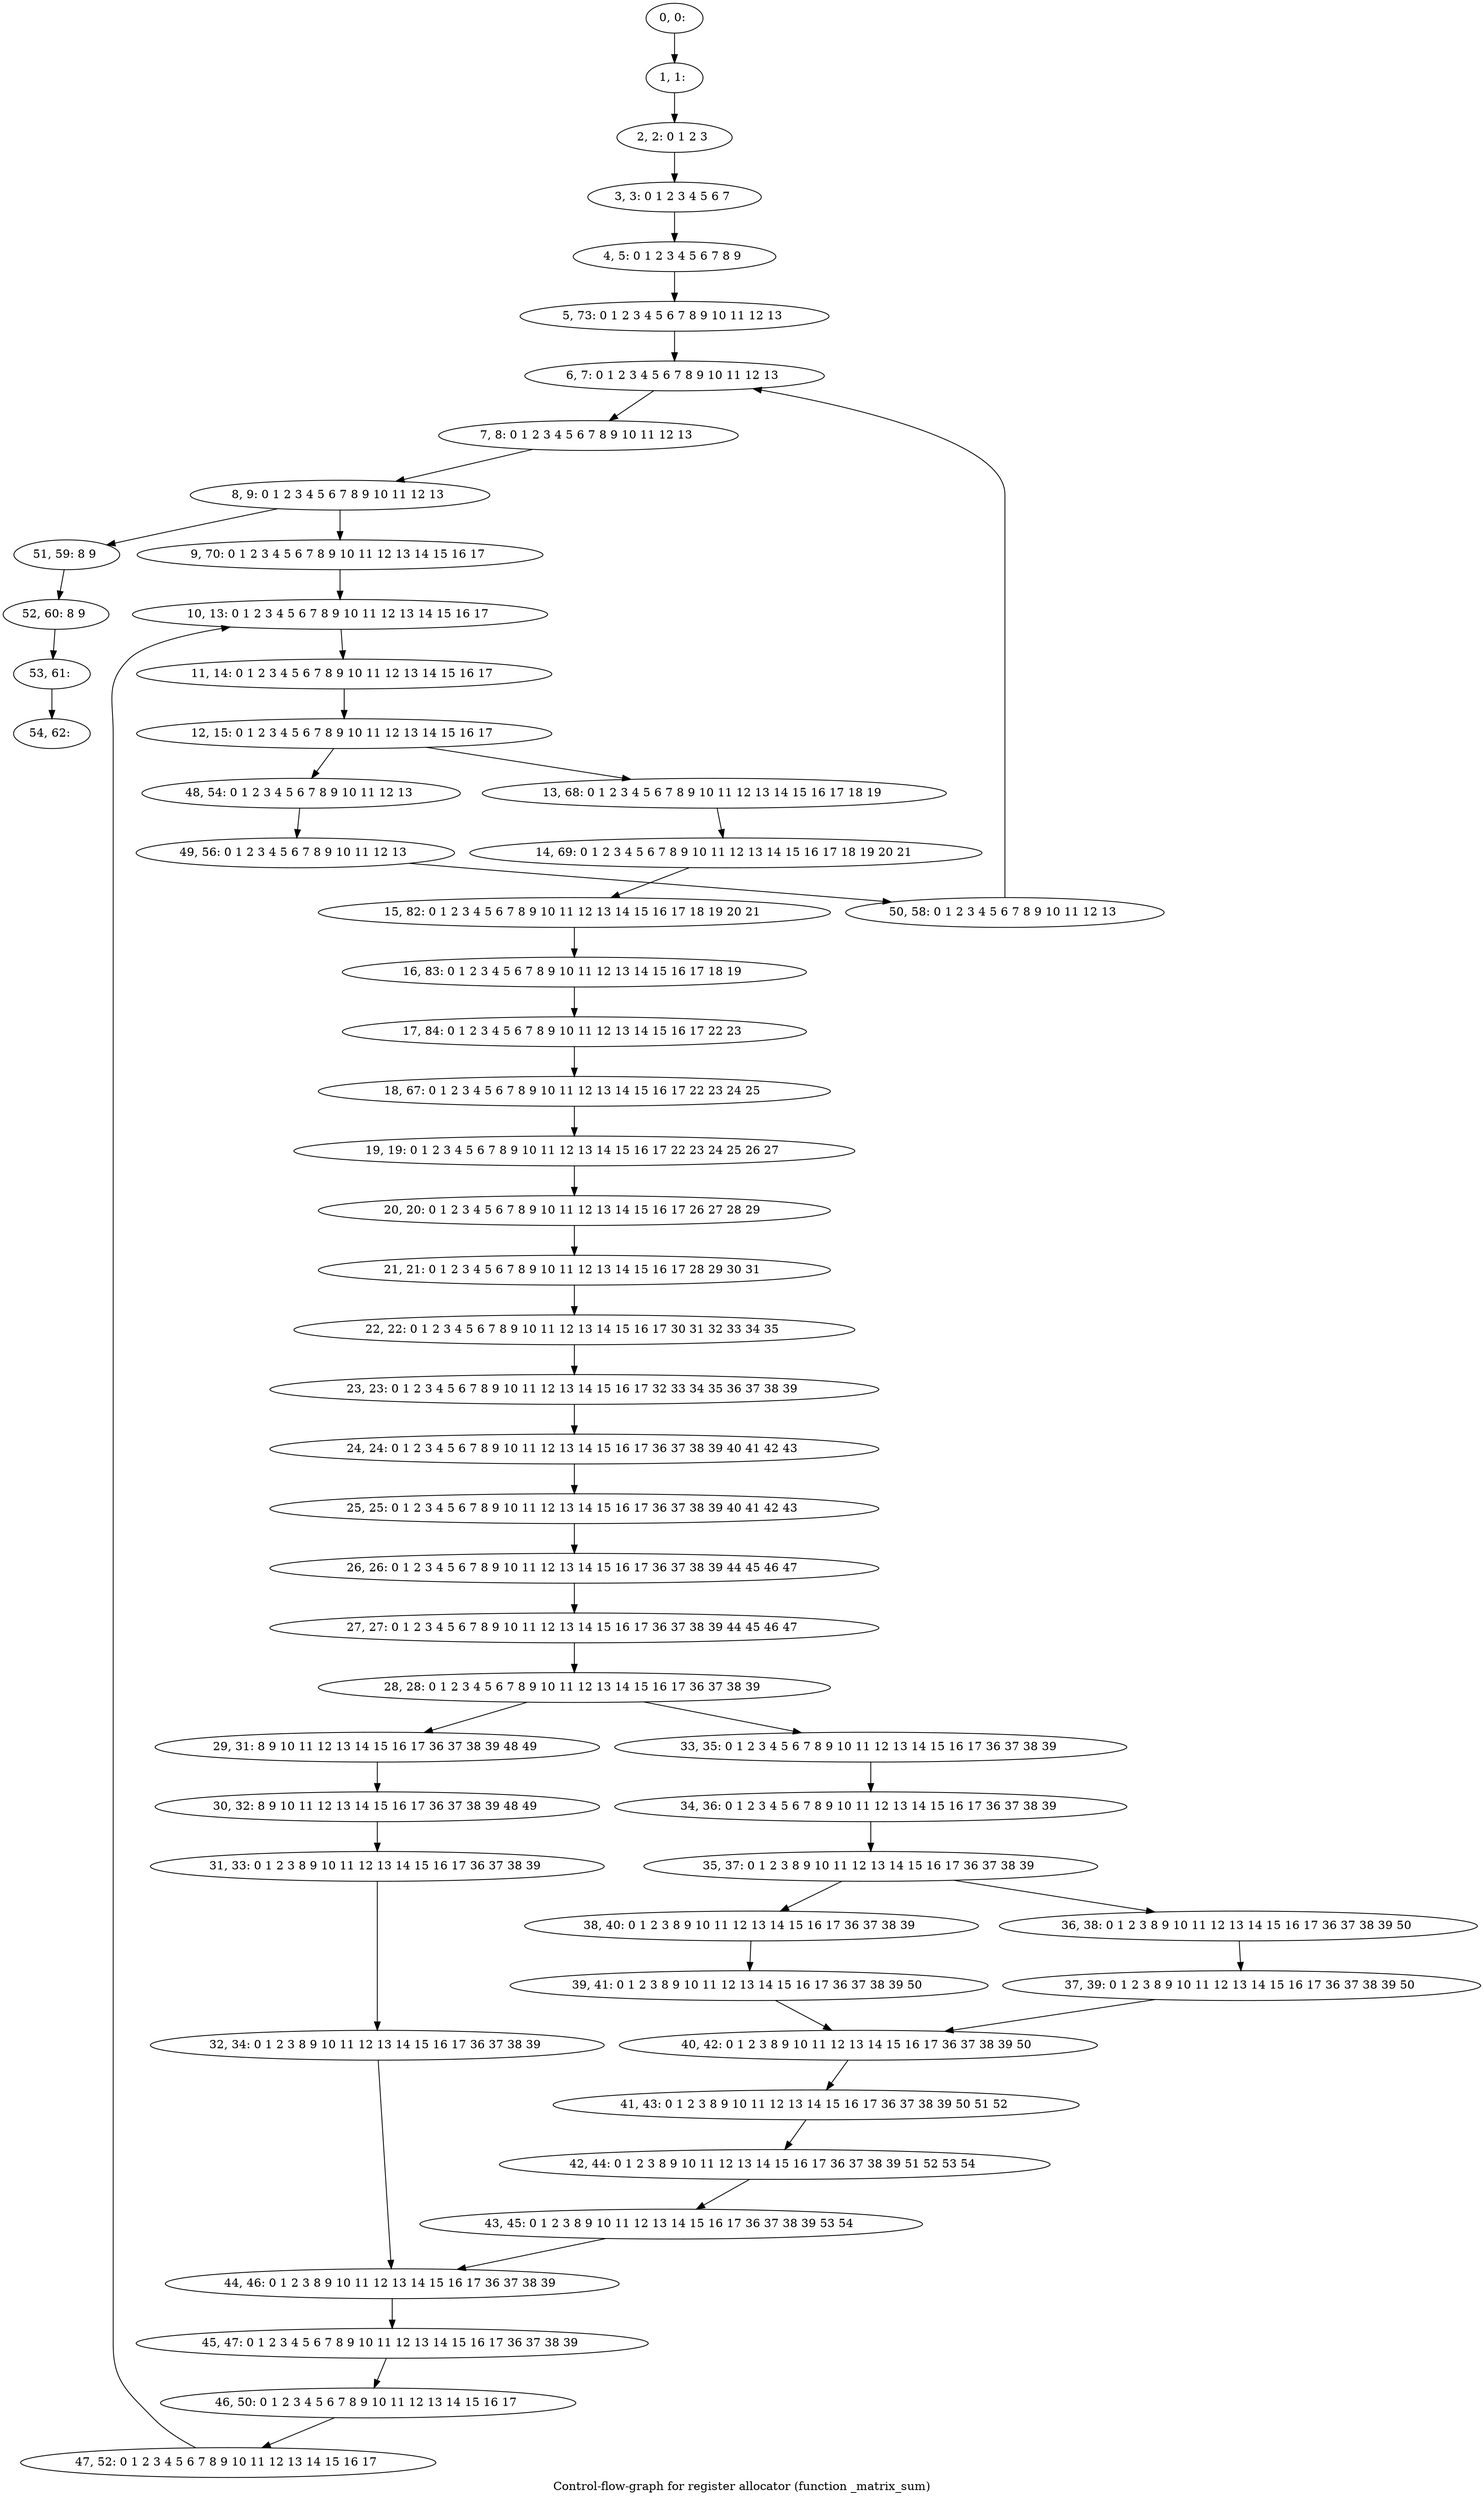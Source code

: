 digraph G {
graph [label="Control-flow-graph for register allocator (function _matrix_sum)"]
0[label="0, 0: "];
1[label="1, 1: "];
2[label="2, 2: 0 1 2 3 "];
3[label="3, 3: 0 1 2 3 4 5 6 7 "];
4[label="4, 5: 0 1 2 3 4 5 6 7 8 9 "];
5[label="5, 73: 0 1 2 3 4 5 6 7 8 9 10 11 12 13 "];
6[label="6, 7: 0 1 2 3 4 5 6 7 8 9 10 11 12 13 "];
7[label="7, 8: 0 1 2 3 4 5 6 7 8 9 10 11 12 13 "];
8[label="8, 9: 0 1 2 3 4 5 6 7 8 9 10 11 12 13 "];
9[label="9, 70: 0 1 2 3 4 5 6 7 8 9 10 11 12 13 14 15 16 17 "];
10[label="10, 13: 0 1 2 3 4 5 6 7 8 9 10 11 12 13 14 15 16 17 "];
11[label="11, 14: 0 1 2 3 4 5 6 7 8 9 10 11 12 13 14 15 16 17 "];
12[label="12, 15: 0 1 2 3 4 5 6 7 8 9 10 11 12 13 14 15 16 17 "];
13[label="13, 68: 0 1 2 3 4 5 6 7 8 9 10 11 12 13 14 15 16 17 18 19 "];
14[label="14, 69: 0 1 2 3 4 5 6 7 8 9 10 11 12 13 14 15 16 17 18 19 20 21 "];
15[label="15, 82: 0 1 2 3 4 5 6 7 8 9 10 11 12 13 14 15 16 17 18 19 20 21 "];
16[label="16, 83: 0 1 2 3 4 5 6 7 8 9 10 11 12 13 14 15 16 17 18 19 "];
17[label="17, 84: 0 1 2 3 4 5 6 7 8 9 10 11 12 13 14 15 16 17 22 23 "];
18[label="18, 67: 0 1 2 3 4 5 6 7 8 9 10 11 12 13 14 15 16 17 22 23 24 25 "];
19[label="19, 19: 0 1 2 3 4 5 6 7 8 9 10 11 12 13 14 15 16 17 22 23 24 25 26 27 "];
20[label="20, 20: 0 1 2 3 4 5 6 7 8 9 10 11 12 13 14 15 16 17 26 27 28 29 "];
21[label="21, 21: 0 1 2 3 4 5 6 7 8 9 10 11 12 13 14 15 16 17 28 29 30 31 "];
22[label="22, 22: 0 1 2 3 4 5 6 7 8 9 10 11 12 13 14 15 16 17 30 31 32 33 34 35 "];
23[label="23, 23: 0 1 2 3 4 5 6 7 8 9 10 11 12 13 14 15 16 17 32 33 34 35 36 37 38 39 "];
24[label="24, 24: 0 1 2 3 4 5 6 7 8 9 10 11 12 13 14 15 16 17 36 37 38 39 40 41 42 43 "];
25[label="25, 25: 0 1 2 3 4 5 6 7 8 9 10 11 12 13 14 15 16 17 36 37 38 39 40 41 42 43 "];
26[label="26, 26: 0 1 2 3 4 5 6 7 8 9 10 11 12 13 14 15 16 17 36 37 38 39 44 45 46 47 "];
27[label="27, 27: 0 1 2 3 4 5 6 7 8 9 10 11 12 13 14 15 16 17 36 37 38 39 44 45 46 47 "];
28[label="28, 28: 0 1 2 3 4 5 6 7 8 9 10 11 12 13 14 15 16 17 36 37 38 39 "];
29[label="29, 31: 8 9 10 11 12 13 14 15 16 17 36 37 38 39 48 49 "];
30[label="30, 32: 8 9 10 11 12 13 14 15 16 17 36 37 38 39 48 49 "];
31[label="31, 33: 0 1 2 3 8 9 10 11 12 13 14 15 16 17 36 37 38 39 "];
32[label="32, 34: 0 1 2 3 8 9 10 11 12 13 14 15 16 17 36 37 38 39 "];
33[label="33, 35: 0 1 2 3 4 5 6 7 8 9 10 11 12 13 14 15 16 17 36 37 38 39 "];
34[label="34, 36: 0 1 2 3 4 5 6 7 8 9 10 11 12 13 14 15 16 17 36 37 38 39 "];
35[label="35, 37: 0 1 2 3 8 9 10 11 12 13 14 15 16 17 36 37 38 39 "];
36[label="36, 38: 0 1 2 3 8 9 10 11 12 13 14 15 16 17 36 37 38 39 50 "];
37[label="37, 39: 0 1 2 3 8 9 10 11 12 13 14 15 16 17 36 37 38 39 50 "];
38[label="38, 40: 0 1 2 3 8 9 10 11 12 13 14 15 16 17 36 37 38 39 "];
39[label="39, 41: 0 1 2 3 8 9 10 11 12 13 14 15 16 17 36 37 38 39 50 "];
40[label="40, 42: 0 1 2 3 8 9 10 11 12 13 14 15 16 17 36 37 38 39 50 "];
41[label="41, 43: 0 1 2 3 8 9 10 11 12 13 14 15 16 17 36 37 38 39 50 51 52 "];
42[label="42, 44: 0 1 2 3 8 9 10 11 12 13 14 15 16 17 36 37 38 39 51 52 53 54 "];
43[label="43, 45: 0 1 2 3 8 9 10 11 12 13 14 15 16 17 36 37 38 39 53 54 "];
44[label="44, 46: 0 1 2 3 8 9 10 11 12 13 14 15 16 17 36 37 38 39 "];
45[label="45, 47: 0 1 2 3 4 5 6 7 8 9 10 11 12 13 14 15 16 17 36 37 38 39 "];
46[label="46, 50: 0 1 2 3 4 5 6 7 8 9 10 11 12 13 14 15 16 17 "];
47[label="47, 52: 0 1 2 3 4 5 6 7 8 9 10 11 12 13 14 15 16 17 "];
48[label="48, 54: 0 1 2 3 4 5 6 7 8 9 10 11 12 13 "];
49[label="49, 56: 0 1 2 3 4 5 6 7 8 9 10 11 12 13 "];
50[label="50, 58: 0 1 2 3 4 5 6 7 8 9 10 11 12 13 "];
51[label="51, 59: 8 9 "];
52[label="52, 60: 8 9 "];
53[label="53, 61: "];
54[label="54, 62: "];
0->1 ;
1->2 ;
2->3 ;
3->4 ;
4->5 ;
5->6 ;
6->7 ;
7->8 ;
8->9 ;
8->51 ;
9->10 ;
10->11 ;
11->12 ;
12->13 ;
12->48 ;
13->14 ;
14->15 ;
15->16 ;
16->17 ;
17->18 ;
18->19 ;
19->20 ;
20->21 ;
21->22 ;
22->23 ;
23->24 ;
24->25 ;
25->26 ;
26->27 ;
27->28 ;
28->29 ;
28->33 ;
29->30 ;
30->31 ;
31->32 ;
32->44 ;
33->34 ;
34->35 ;
35->36 ;
35->38 ;
36->37 ;
37->40 ;
38->39 ;
39->40 ;
40->41 ;
41->42 ;
42->43 ;
43->44 ;
44->45 ;
45->46 ;
46->47 ;
47->10 ;
48->49 ;
49->50 ;
50->6 ;
51->52 ;
52->53 ;
53->54 ;
}
